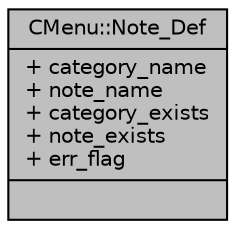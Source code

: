 digraph "CMenu::Note_Def"
{
 // LATEX_PDF_SIZE
  edge [fontname="Helvetica",fontsize="10",labelfontname="Helvetica",labelfontsize="10"];
  node [fontname="Helvetica",fontsize="10",shape=record];
  Node1 [label="{CMenu::Note_Def\n|+ category_name\l+ note_name\l+ category_exists\l+ note_exists\l+ err_flag\l|}",height=0.2,width=0.4,color="black", fillcolor="grey75", style="filled", fontcolor="black",tooltip="This struct holds information about a note (defines it by note name and category)...."];
}

